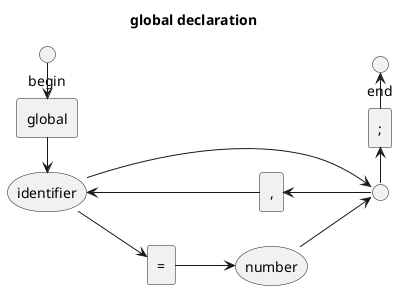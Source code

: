 @startuml
left to right direction
title global declaration

circle "begin" as BEGIN
circle "end" as END
rectangle global
rectangle "," as comma
rectangle "=" as equal
rectangle ";" as semicolon
storage number
storage identifier
circle " " as join

BEGIN->global
global->identifier
identifier-->join
semicolon<-join
END<-semicolon
identifier-->equal
equal-->number
number-->join
comma<--join
identifier<--comma
@enduml
